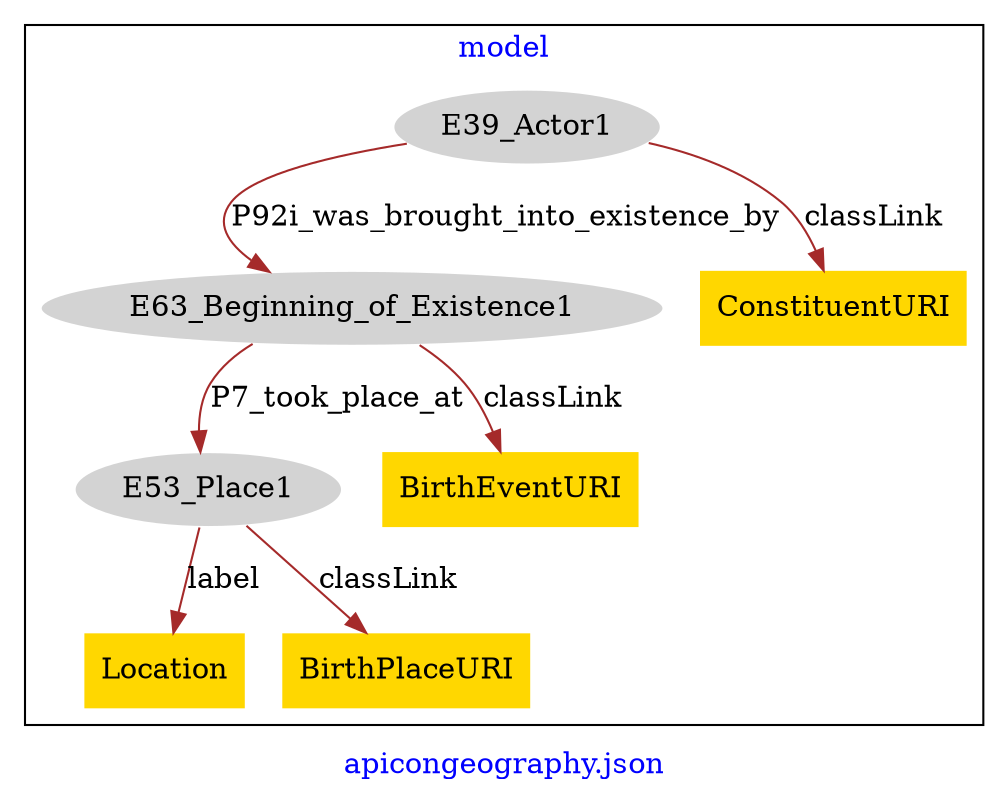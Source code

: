digraph n0 {
fontcolor="blue"
remincross="true"
label="apicongeography.json"
subgraph cluster {
label="model"
n2[style="filled",color="white",fillcolor="lightgray",label="E39_Actor1"];
n3[style="filled",color="white",fillcolor="lightgray",label="E63_Beginning_of_Existence1"];
n4[style="filled",color="white",fillcolor="lightgray",label="E53_Place1"];
n5[shape="plaintext",style="filled",fillcolor="gold",label="ConstituentURI"];
n6[shape="plaintext",style="filled",fillcolor="gold",label="Location"];
n7[shape="plaintext",style="filled",fillcolor="gold",label="BirthPlaceURI"];
n8[shape="plaintext",style="filled",fillcolor="gold",label="BirthEventURI"];
}
n2 -> n3[color="brown",fontcolor="black",label="P92i_was_brought_into_existence_by"]
n3 -> n4[color="brown",fontcolor="black",label="P7_took_place_at"]
n2 -> n5[color="brown",fontcolor="black",label="classLink"]
n4 -> n6[color="brown",fontcolor="black",label="label"]
n4 -> n7[color="brown",fontcolor="black",label="classLink"]
n3 -> n8[color="brown",fontcolor="black",label="classLink"]
}
